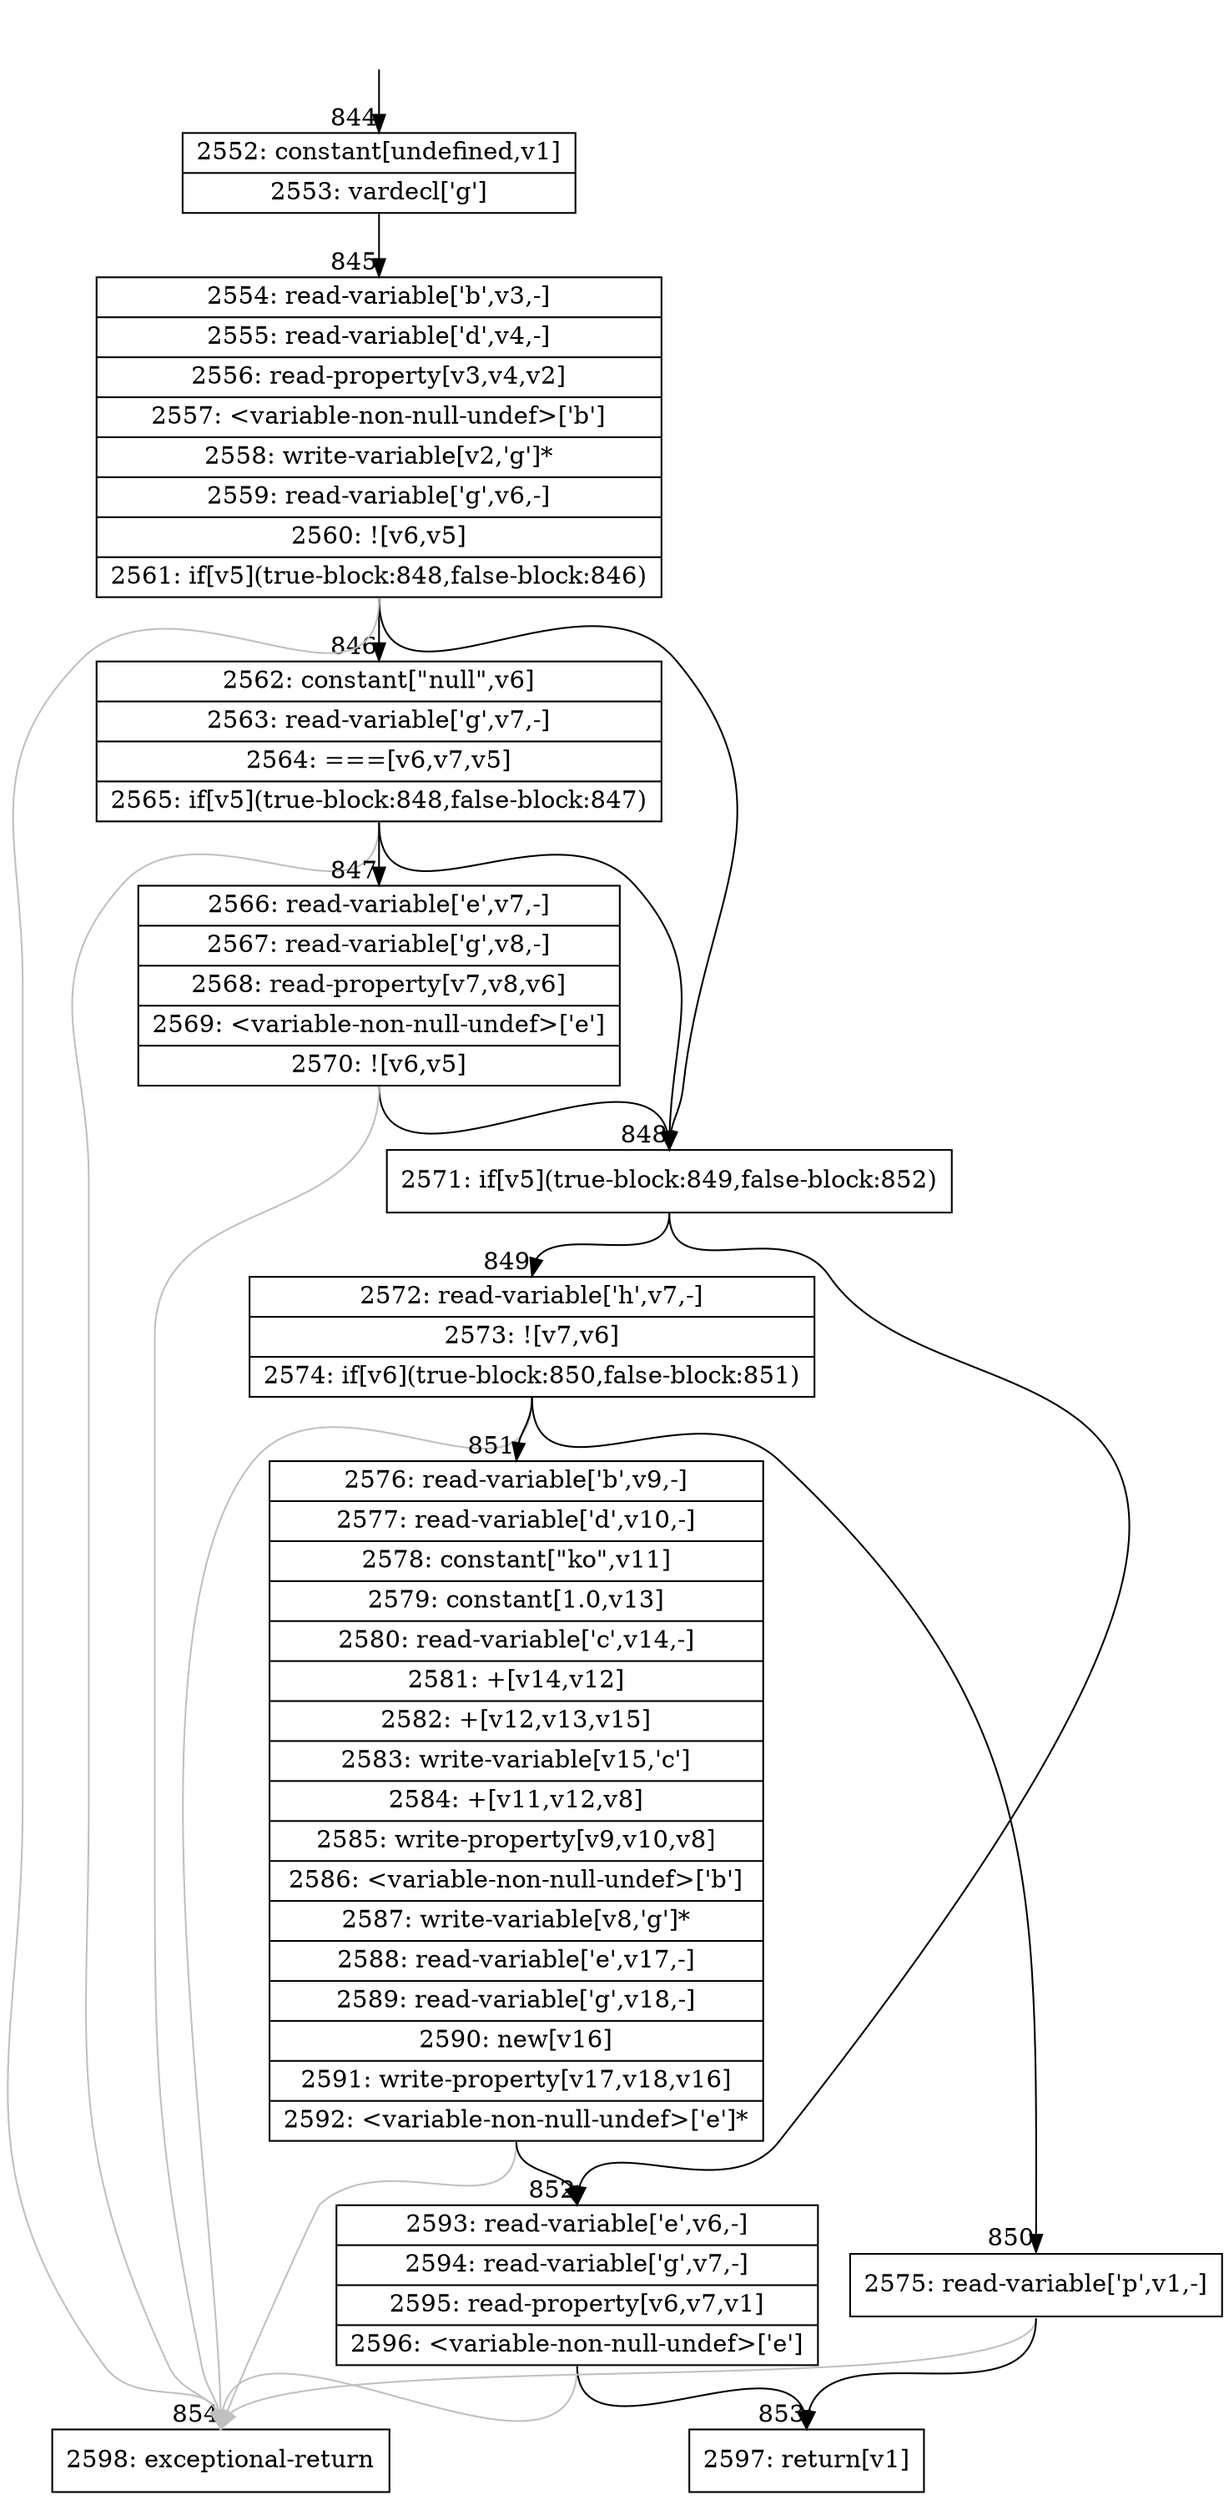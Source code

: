 digraph {
rankdir="TD"
BB_entry71[shape=none,label=""];
BB_entry71 -> BB844 [tailport=s, headport=n, headlabel="    844"]
BB844 [shape=record label="{2552: constant[undefined,v1]|2553: vardecl['g']}" ] 
BB844 -> BB845 [tailport=s, headport=n, headlabel="      845"]
BB845 [shape=record label="{2554: read-variable['b',v3,-]|2555: read-variable['d',v4,-]|2556: read-property[v3,v4,v2]|2557: \<variable-non-null-undef\>['b']|2558: write-variable[v2,'g']*|2559: read-variable['g',v6,-]|2560: ![v6,v5]|2561: if[v5](true-block:848,false-block:846)}" ] 
BB845 -> BB848 [tailport=s, headport=n, headlabel="      848"]
BB845 -> BB846 [tailport=s, headport=n, headlabel="      846"]
BB845 -> BB854 [tailport=s, headport=n, color=gray, headlabel="      854"]
BB846 [shape=record label="{2562: constant[\"null\",v6]|2563: read-variable['g',v7,-]|2564: ===[v6,v7,v5]|2565: if[v5](true-block:848,false-block:847)}" ] 
BB846 -> BB848 [tailport=s, headport=n]
BB846 -> BB847 [tailport=s, headport=n, headlabel="      847"]
BB846 -> BB854 [tailport=s, headport=n, color=gray]
BB847 [shape=record label="{2566: read-variable['e',v7,-]|2567: read-variable['g',v8,-]|2568: read-property[v7,v8,v6]|2569: \<variable-non-null-undef\>['e']|2570: ![v6,v5]}" ] 
BB847 -> BB848 [tailport=s, headport=n]
BB847 -> BB854 [tailport=s, headport=n, color=gray]
BB848 [shape=record label="{2571: if[v5](true-block:849,false-block:852)}" ] 
BB848 -> BB849 [tailport=s, headport=n, headlabel="      849"]
BB848 -> BB852 [tailport=s, headport=n, headlabel="      852"]
BB849 [shape=record label="{2572: read-variable['h',v7,-]|2573: ![v7,v6]|2574: if[v6](true-block:850,false-block:851)}" ] 
BB849 -> BB850 [tailport=s, headport=n, headlabel="      850"]
BB849 -> BB851 [tailport=s, headport=n, headlabel="      851"]
BB849 -> BB854 [tailport=s, headport=n, color=gray]
BB850 [shape=record label="{2575: read-variable['p',v1,-]}" ] 
BB850 -> BB853 [tailport=s, headport=n, headlabel="      853"]
BB850 -> BB854 [tailport=s, headport=n, color=gray]
BB851 [shape=record label="{2576: read-variable['b',v9,-]|2577: read-variable['d',v10,-]|2578: constant[\"ko\",v11]|2579: constant[1.0,v13]|2580: read-variable['c',v14,-]|2581: +[v14,v12]|2582: +[v12,v13,v15]|2583: write-variable[v15,'c']|2584: +[v11,v12,v8]|2585: write-property[v9,v10,v8]|2586: \<variable-non-null-undef\>['b']|2587: write-variable[v8,'g']*|2588: read-variable['e',v17,-]|2589: read-variable['g',v18,-]|2590: new[v16]|2591: write-property[v17,v18,v16]|2592: \<variable-non-null-undef\>['e']*}" ] 
BB851 -> BB852 [tailport=s, headport=n]
BB851 -> BB854 [tailport=s, headport=n, color=gray]
BB852 [shape=record label="{2593: read-variable['e',v6,-]|2594: read-variable['g',v7,-]|2595: read-property[v6,v7,v1]|2596: \<variable-non-null-undef\>['e']}" ] 
BB852 -> BB853 [tailport=s, headport=n]
BB852 -> BB854 [tailport=s, headport=n, color=gray]
BB853 [shape=record label="{2597: return[v1]}" ] 
BB854 [shape=record label="{2598: exceptional-return}" ] 
}

